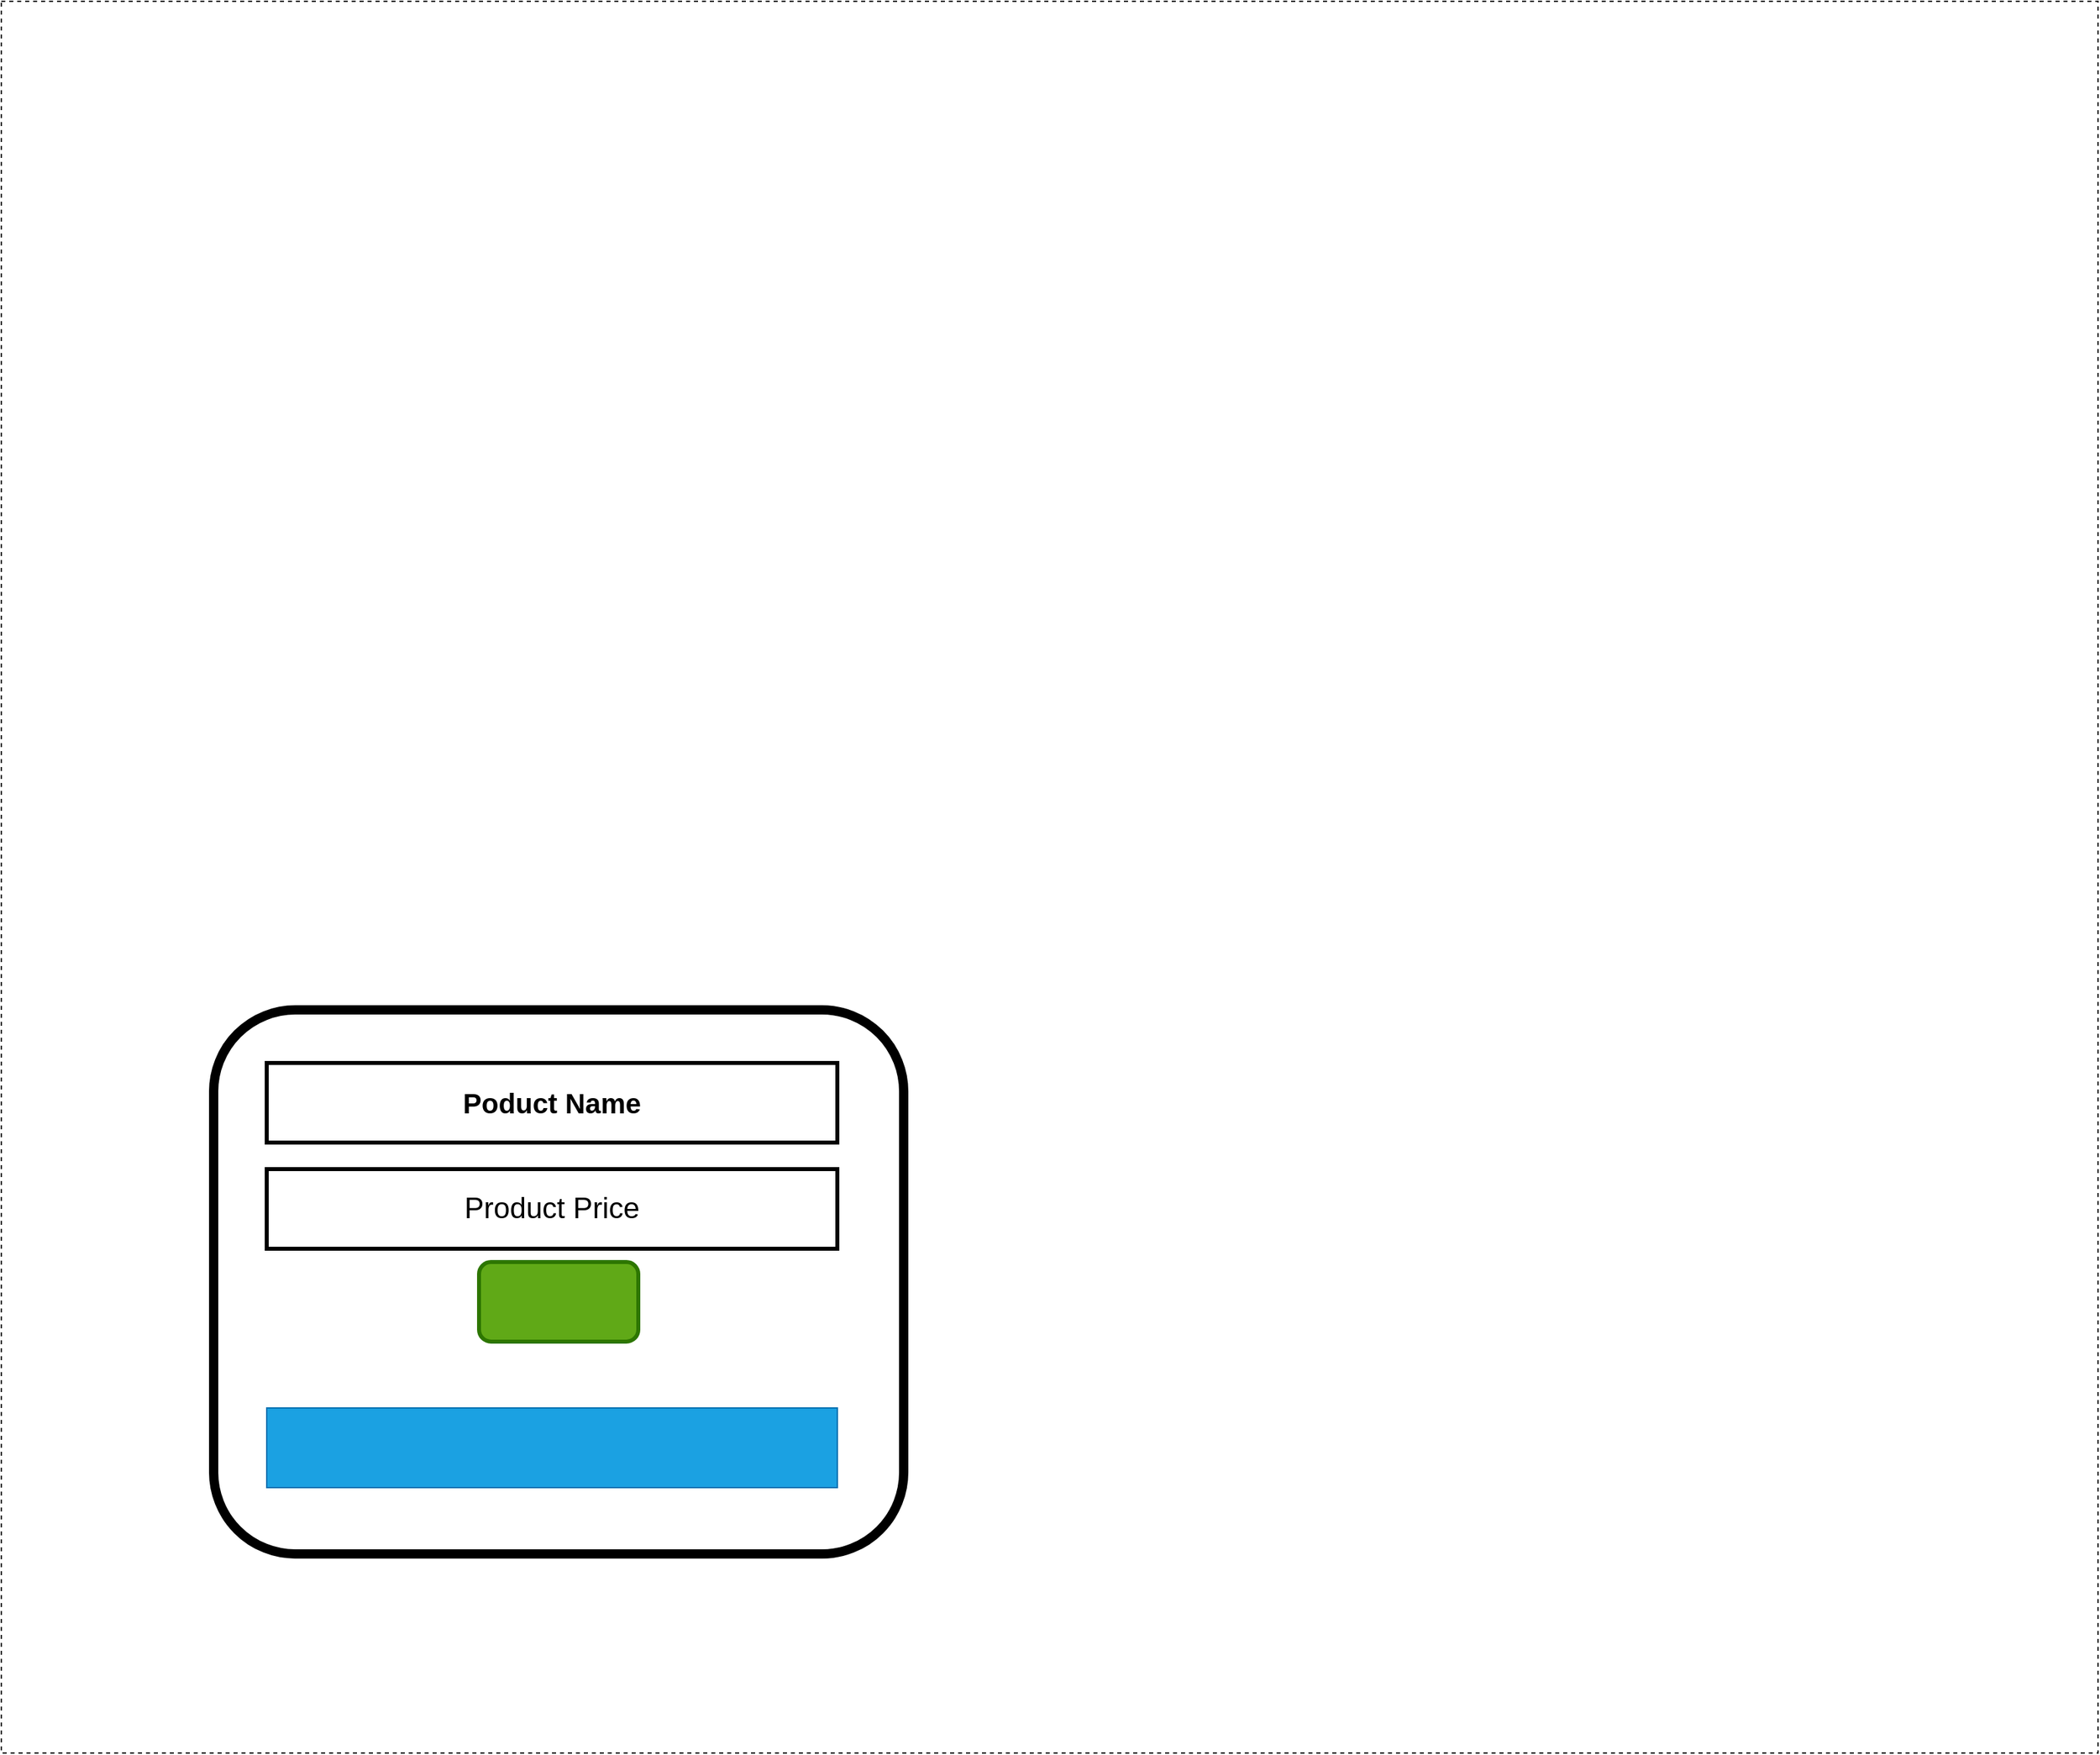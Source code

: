<mxfile>
    <diagram id="g8hUMHIcuwMIolM0SZHo" name="Page-1">
        <mxGraphModel dx="886" dy="1757" grid="1" gridSize="10" guides="1" tooltips="1" connect="1" arrows="1" fold="1" page="1" pageScale="1" pageWidth="850" pageHeight="1100" math="0" shadow="0">
            <root>
                <mxCell id="0"/>
                <mxCell id="1" parent="0"/>
                <mxCell id="2" value="" style="rounded=0;whiteSpace=wrap;html=1;dashed=1;" vertex="1" parent="1">
                    <mxGeometry x="30" y="-310" width="1580" height="1320" as="geometry"/>
                </mxCell>
                <mxCell id="3" value="" style="rounded=1;whiteSpace=wrap;html=1;strokeWidth=7;" vertex="1" parent="1">
                    <mxGeometry x="190" y="450" width="520" height="410" as="geometry"/>
                </mxCell>
                <mxCell id="4" value="&lt;b&gt;&lt;font style=&quot;font-size: 21px;&quot;&gt;Poduct Name&lt;/font&gt;&lt;/b&gt;" style="rounded=0;whiteSpace=wrap;html=1;strokeWidth=3;" vertex="1" parent="1">
                    <mxGeometry x="230" y="490" width="430" height="60" as="geometry"/>
                </mxCell>
                <mxCell id="5" value="&lt;font style=&quot;font-size: 22px;&quot;&gt;Product Price&lt;/font&gt;" style="rounded=0;whiteSpace=wrap;html=1;strokeWidth=3;" vertex="1" parent="1">
                    <mxGeometry x="230" y="570" width="430" height="60" as="geometry"/>
                </mxCell>
                <mxCell id="6" value="" style="rounded=0;whiteSpace=wrap;html=1;fillColor=#1ba1e2;fontColor=#ffffff;strokeColor=#006EAF;" vertex="1" parent="1">
                    <mxGeometry x="230" y="750" width="430" height="60" as="geometry"/>
                </mxCell>
                <mxCell id="9" value="" style="rounded=1;whiteSpace=wrap;html=1;strokeWidth=3;fontSize=22;fillColor=#60a917;fontColor=#ffffff;strokeColor=#2D7600;" vertex="1" parent="1">
                    <mxGeometry x="390" y="640" width="120" height="60" as="geometry"/>
                </mxCell>
            </root>
        </mxGraphModel>
    </diagram>
</mxfile>